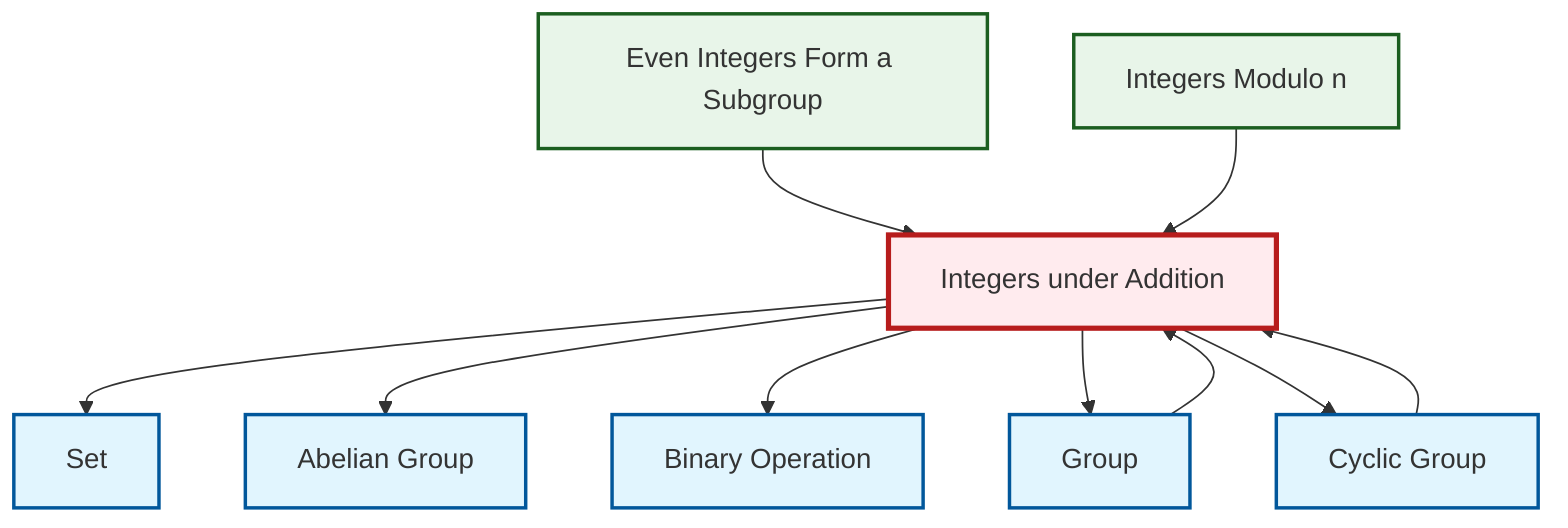 graph TD
    classDef definition fill:#e1f5fe,stroke:#01579b,stroke-width:2px
    classDef theorem fill:#f3e5f5,stroke:#4a148c,stroke-width:2px
    classDef axiom fill:#fff3e0,stroke:#e65100,stroke-width:2px
    classDef example fill:#e8f5e9,stroke:#1b5e20,stroke-width:2px
    classDef current fill:#ffebee,stroke:#b71c1c,stroke-width:3px
    def-set["Set"]:::definition
    ex-even-integers-subgroup["Even Integers Form a Subgroup"]:::example
    ex-quotient-integers-mod-n["Integers Modulo n"]:::example
    def-abelian-group["Abelian Group"]:::definition
    ex-integers-addition["Integers under Addition"]:::example
    def-group["Group"]:::definition
    def-cyclic-group["Cyclic Group"]:::definition
    def-binary-operation["Binary Operation"]:::definition
    ex-even-integers-subgroup --> ex-integers-addition
    ex-integers-addition --> def-set
    ex-integers-addition --> def-abelian-group
    ex-integers-addition --> def-binary-operation
    ex-quotient-integers-mod-n --> ex-integers-addition
    def-cyclic-group --> ex-integers-addition
    ex-integers-addition --> def-group
    ex-integers-addition --> def-cyclic-group
    def-group --> ex-integers-addition
    class ex-integers-addition current